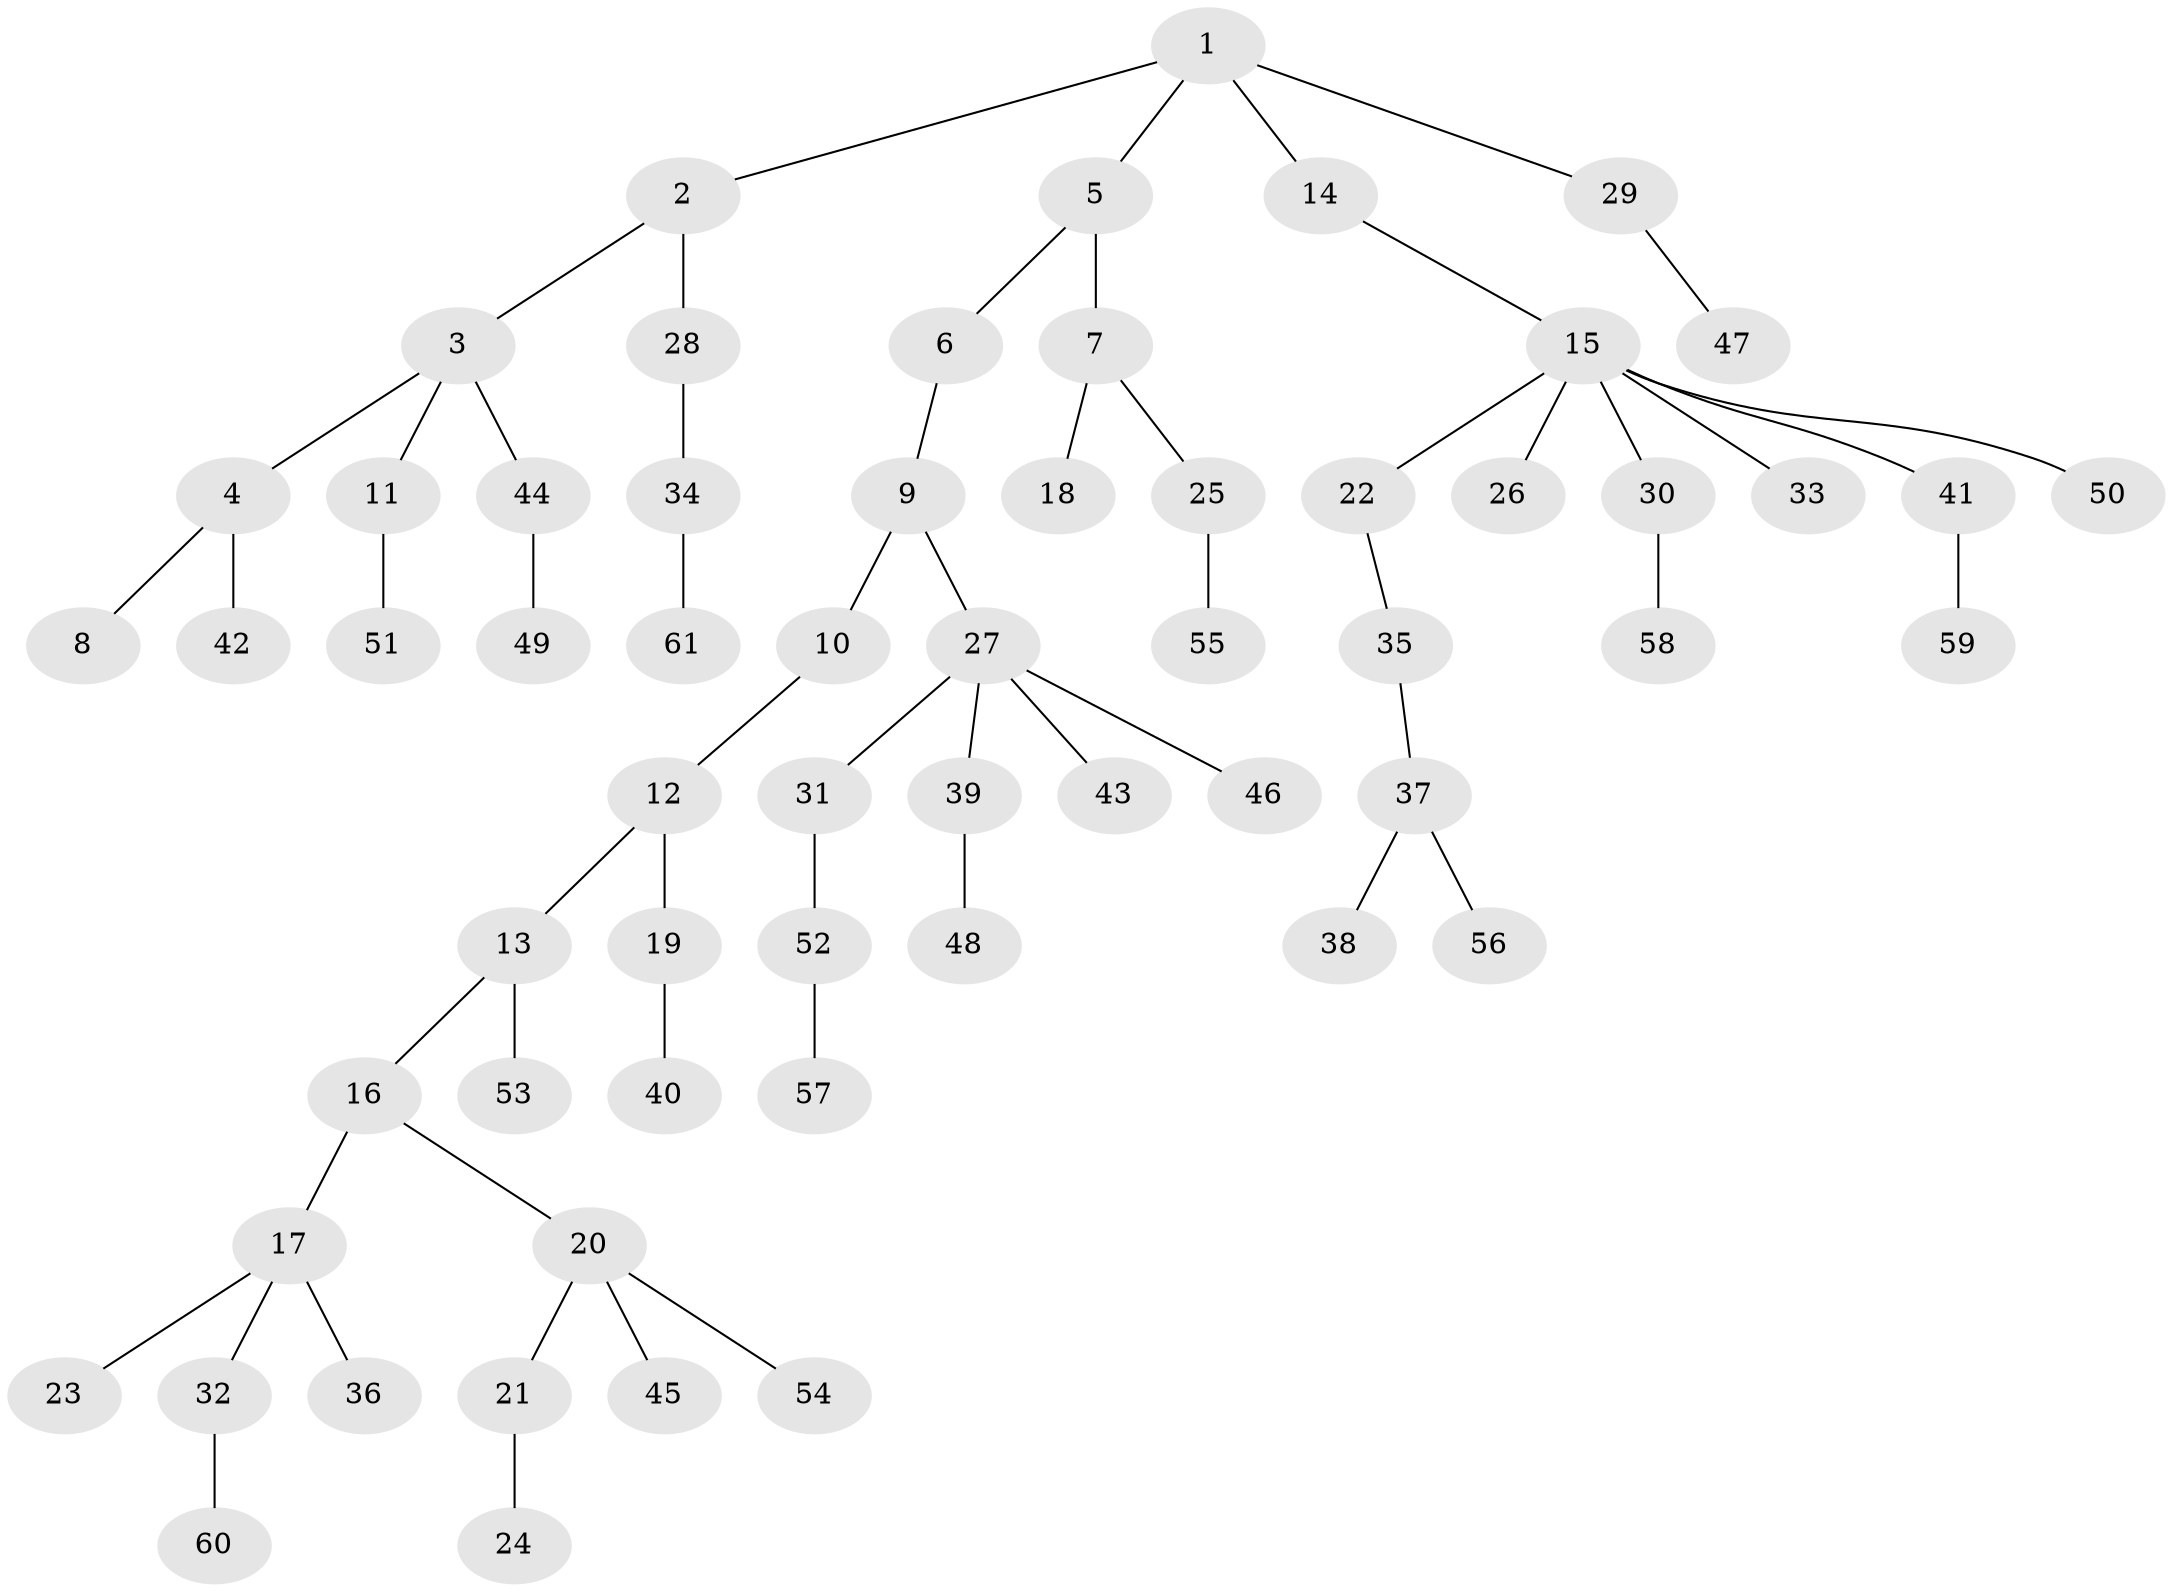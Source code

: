 // Generated by graph-tools (version 1.1) at 2025/52/03/09/25 04:52:52]
// undirected, 61 vertices, 60 edges
graph export_dot {
graph [start="1"]
  node [color=gray90,style=filled];
  1;
  2;
  3;
  4;
  5;
  6;
  7;
  8;
  9;
  10;
  11;
  12;
  13;
  14;
  15;
  16;
  17;
  18;
  19;
  20;
  21;
  22;
  23;
  24;
  25;
  26;
  27;
  28;
  29;
  30;
  31;
  32;
  33;
  34;
  35;
  36;
  37;
  38;
  39;
  40;
  41;
  42;
  43;
  44;
  45;
  46;
  47;
  48;
  49;
  50;
  51;
  52;
  53;
  54;
  55;
  56;
  57;
  58;
  59;
  60;
  61;
  1 -- 2;
  1 -- 5;
  1 -- 14;
  1 -- 29;
  2 -- 3;
  2 -- 28;
  3 -- 4;
  3 -- 11;
  3 -- 44;
  4 -- 8;
  4 -- 42;
  5 -- 6;
  5 -- 7;
  6 -- 9;
  7 -- 18;
  7 -- 25;
  9 -- 10;
  9 -- 27;
  10 -- 12;
  11 -- 51;
  12 -- 13;
  12 -- 19;
  13 -- 16;
  13 -- 53;
  14 -- 15;
  15 -- 22;
  15 -- 26;
  15 -- 30;
  15 -- 33;
  15 -- 41;
  15 -- 50;
  16 -- 17;
  16 -- 20;
  17 -- 23;
  17 -- 32;
  17 -- 36;
  19 -- 40;
  20 -- 21;
  20 -- 45;
  20 -- 54;
  21 -- 24;
  22 -- 35;
  25 -- 55;
  27 -- 31;
  27 -- 39;
  27 -- 43;
  27 -- 46;
  28 -- 34;
  29 -- 47;
  30 -- 58;
  31 -- 52;
  32 -- 60;
  34 -- 61;
  35 -- 37;
  37 -- 38;
  37 -- 56;
  39 -- 48;
  41 -- 59;
  44 -- 49;
  52 -- 57;
}
